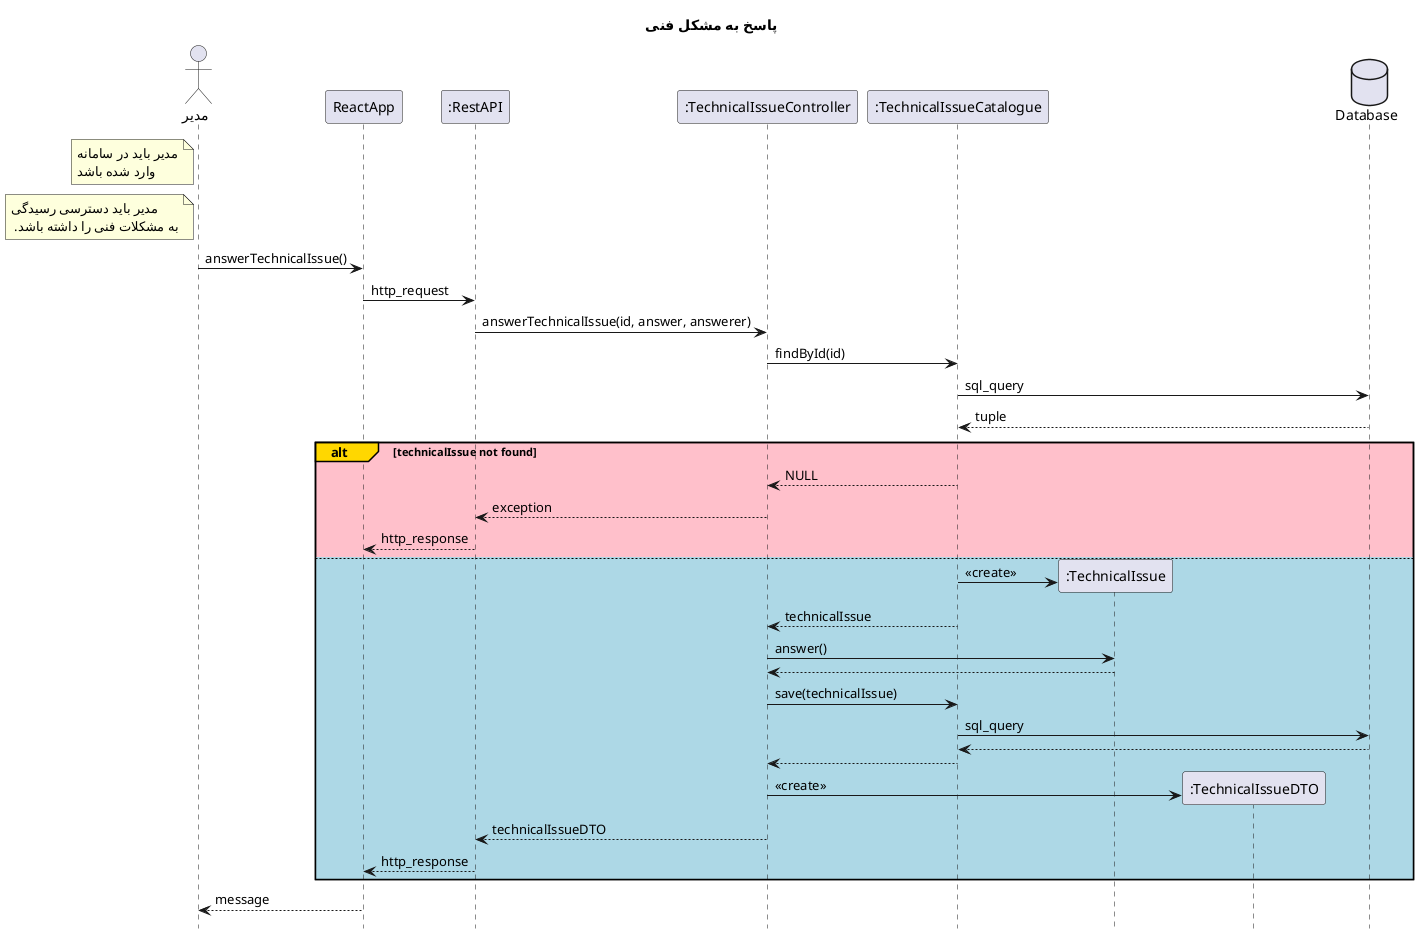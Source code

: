 @startuml logout
hide footbox
title "پاسخ به مشکل فنی"
actor "مدیر" as root
participant ReactApp
participant ":RestAPI" as RestAPI
participant ":TechnicalIssueController" as TechnicalIssueController
participant ":TechnicalIssueCatalogue" as TechnicalIssueCatalogue
participant ":TechnicalIssue" as TechnicalIssue
participant ":TechnicalIssueDTO" as TechnicalIssueDTO
database Database

note left of root
    مدیر باید در سامانه
    وارد شده باشد
end note
note left of root
     مدیر باید دسترسی رسیدگی
  به مشکلات فنی را داشته باشد. 
end note

root -> ReactApp: answerTechnicalIssue()
ReactApp -> RestAPI : http_request
RestAPI -> TechnicalIssueController: answerTechnicalIssue(id, answer, answerer)
TechnicalIssueController -> TechnicalIssueCatalogue : findById(id)
TechnicalIssueCatalogue -> Database : sql_query
return tuple
alt#Gold #Pink technicalIssue not found

    TechnicalIssueCatalogue --> TechnicalIssueController: NULL
    TechnicalIssueController --> RestAPI: exception
    RestAPI --> ReactApp : http_response

else #LightBlue

    TechnicalIssueCatalogue -> TechnicalIssue ** :<<create>>
    TechnicalIssueCatalogue --> TechnicalIssueController : technicalIssue
    TechnicalIssueController -> TechnicalIssue: answer()
    return
    TechnicalIssueController -> TechnicalIssueCatalogue : save(technicalIssue)
    TechnicalIssueCatalogue -> Database :sql_query
    return 
    TechnicalIssueCatalogue --> TechnicalIssueController
    TechnicalIssueController -> TechnicalIssueDTO **: <<create>>
    TechnicalIssueController --> RestAPI: technicalIssueDTO
    RestAPI --> ReactApp : http_response

end
ReactApp --> root: message

@enduml